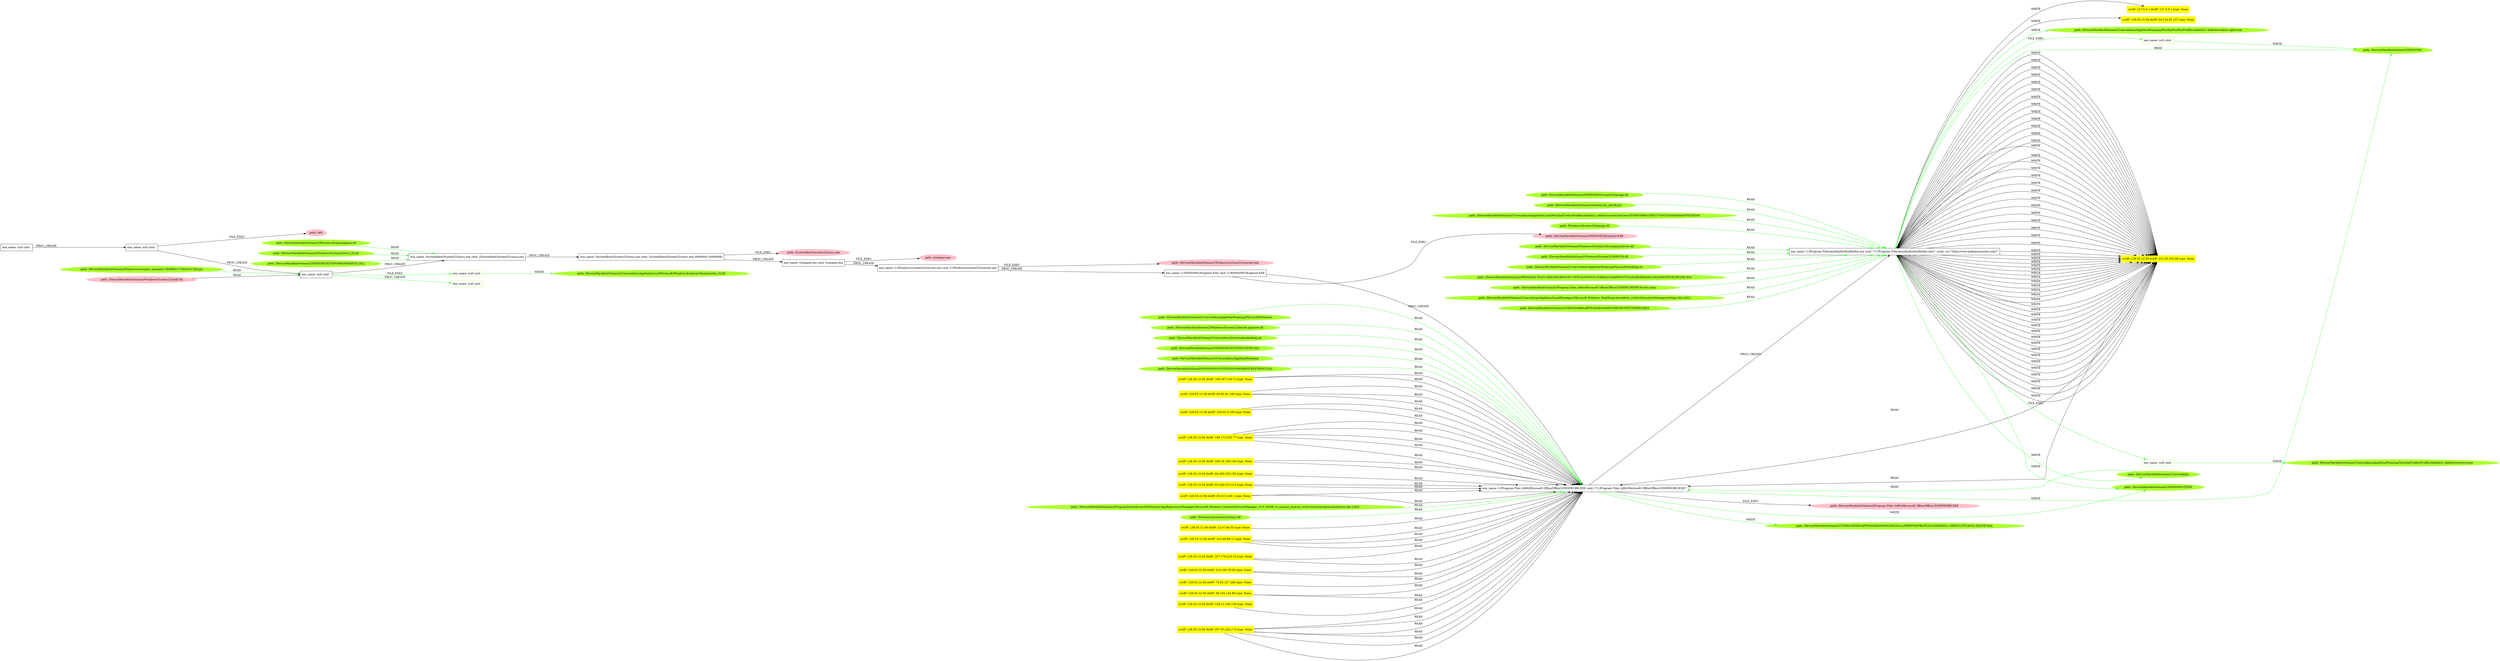 digraph {
	rankdir=LR
	105 [label="exe_name: null cmd: " color=black shape=box style=solid]
	153 [label="exe_name: null cmd: " color=greenyellow shape=box style=solid]
	105 -> 153 [label=FILE_EXEC color=green]
	28 [label="exe_name: C:/Program Files/mozilla/firefox/firefox.exe cmd: /\"C:/Program Files/mozilla/firefox/firefox.exe/\" -osint -url /\"http://www.pokemoncenter.com//\"" color=black shape=box style=solid]
	178 [label="exe_name: null cmd: " color=greenyellow shape=box style=solid]
	28 -> 178 [label=FILE_EXEC color=green]
	28 [label="exe_name: C:/Program Files/mozilla/firefox/firefox.exe cmd: /\"C:/Program Files/mozilla/firefox/firefox.exe/\" -osint -url /\"http://www.pokemoncenter.com//\"" color=black shape=box style=solid]
	183 [label="exe_name: null cmd: " color=greenyellow shape=box style=solid]
	28 -> 183 [label=FILE_EXEC color=green]
	160 [label="path: /Device/HarddiskVolume2/Users/admin/AppData/Roaming/Microsoft/Windows" color=greenyellow shape=oval style=filled]
	26 [label="exe_name: C:/Program Files (x86)/Microsoft Office/Office15/WINWORD.EXE cmd: /\"C:/Program Files (x86)/Microsoft Office/Office15/WINWORD.EXE/\"" color=black shape=box style=solid]
	160 -> 26 [label=READ color=green]
	164 [label="path: /Device/HarddiskVolume2/Windows/System32/kernel.appcore.dll" color=greenyellow shape=oval style=filled]
	26 [label="exe_name: C:/Program Files (x86)/Microsoft Office/Office15/WINWORD.EXE cmd: /\"C:/Program Files (x86)/Microsoft Office/Office15/WINWORD.EXE/\"" color=black shape=box style=solid]
	164 -> 26 [label=READ color=green]
	174 [label="path: /Windows/System32/dnsapi.dll" color=greenyellow shape=oval style=filled]
	28 [label="exe_name: C:/Program Files/mozilla/firefox/firefox.exe cmd: /\"C:/Program Files/mozilla/firefox/firefox.exe/\" -osint -url /\"http://www.pokemoncenter.com//\"" color=black shape=box style=solid]
	174 -> 28 [label=READ color=green]
	162 [label="path: /Device/HarddiskVolume2/Users/admin/Downloads/desktop.ini" color=greenyellow shape=oval style=filled]
	26 [label="exe_name: C:/Program Files (x86)/Microsoft Office/Office15/WINWORD.EXE cmd: /\"C:/Program Files (x86)/Microsoft Office/Office15/WINWORD.EXE/\"" color=black shape=box style=solid]
	162 -> 26 [label=READ color=green]
	167 [label="path: /Device/HarddiskVolume2/WINDOWS" color=greenyellow shape=oval style=filled]
	28 [label="exe_name: C:/Program Files/mozilla/firefox/firefox.exe cmd: /\"C:/Program Files/mozilla/firefox/firefox.exe/\" -osint -url /\"http://www.pokemoncenter.com//\"" color=black shape=box style=solid]
	167 -> 28 [label=READ color=green]
	182 [label="path: /Device/HarddiskVolume2/Windows/System32/bcryptprimitives.dll" color=greenyellow shape=oval style=filled]
	28 [label="exe_name: C:/Program Files/mozilla/firefox/firefox.exe cmd: /\"C:/Program Files/mozilla/firefox/firefox.exe/\" -osint -url /\"http://www.pokemoncenter.com//\"" color=black shape=box style=solid]
	182 -> 28 [label=READ color=green]
	159 [label="path: /Device/HarddiskVolume2/Windows/System32/ws2_32.dll" color=greenyellow shape=oval style=filled]
	102 [label="exe_name: /SystemRoot/System32/smss.exe cmd: /SystemRoot/System32/smss.exe" color=black shape=box style=solid]
	159 -> 102 [label=READ color=green]
	169 [label="path: /Device/HarddiskVolume2/WINDOWS/SYSTEM32/FMS.DLL" color=greenyellow shape=oval style=filled]
	26 [label="exe_name: C:/Program Files (x86)/Microsoft Office/Office15/WINWORD.EXE cmd: /\"C:/Program Files (x86)/Microsoft Office/Office15/WINWORD.EXE/\"" color=black shape=box style=solid]
	169 -> 26 [label=READ color=green]
	163 [label="path: /Device/HarddiskVolume2/Users/admin/AppData/Roaming" color=greenyellow shape=oval style=filled]
	26 [label="exe_name: C:/Program Files (x86)/Microsoft Office/Office15/WINWORD.EXE cmd: /\"C:/Program Files (x86)/Microsoft Office/Office15/WINWORD.EXE/\"" color=black shape=box style=solid]
	163 -> 26 [label=READ color=green]
	161 [label="path: /Device/HarddiskVolume2/Users/admin" color=greenyellow shape=oval style=filled]
	26 [label="exe_name: C:/Program Files (x86)/Microsoft Office/Office15/WINWORD.EXE cmd: /\"C:/Program Files (x86)/Microsoft Office/Office15/WINWORD.EXE/\"" color=black shape=box style=solid]
	161 -> 26 [label=READ color=green]
	186 [label="path: /Device/HarddiskVolume2/Windows/System32/WINSTA.dll" color=greenyellow shape=oval style=filled]
	28 [label="exe_name: C:/Program Files/mozilla/firefox/firefox.exe cmd: /\"C:/Program Files/mozilla/firefox/firefox.exe/\" -osint -url /\"http://www.pokemoncenter.com//\"" color=black shape=box style=solid]
	186 -> 28 [label=READ color=green]
	190 [label="path: /Device/HarddiskVolume2/Users/admin/AppData/Roaming/Microsoft/desktop.ini" color=greenyellow shape=oval style=filled]
	28 [label="exe_name: C:/Program Files/mozilla/firefox/firefox.exe cmd: /\"C:/Program Files/mozilla/firefox/firefox.exe/\" -osint -url /\"http://www.pokemoncenter.com//\"" color=black shape=box style=solid]
	190 -> 28 [label=READ color=green]
	172 [label="path: /Device/HarddiskVolume2/PROGRAM FILES (X86)/MICROSOFT OFFICE/OFFICE15/BIBLIOGRAPHY/STYLE/HARVARDANGLIA2008OFFICEONLINE.XSL" color=greenyellow shape=oval style=filled]
	28 [label="exe_name: C:/Program Files/mozilla/firefox/firefox.exe cmd: /\"C:/Program Files/mozilla/firefox/firefox.exe/\" -osint -url /\"http://www.pokemoncenter.com//\"" color=black shape=box style=solid]
	172 -> 28 [label=READ color=green]
	187 [label="path: /Device/HarddiskVolume2/Program Files (x86)/Microsoft Office/Office15/MSIPC/MSIPCEvents.man" color=greenyellow shape=oval style=filled]
	28 [label="exe_name: C:/Program Files/mozilla/firefox/firefox.exe cmd: /\"C:/Program Files/mozilla/firefox/firefox.exe/\" -osint -url /\"http://www.pokemoncenter.com//\"" color=black shape=box style=solid]
	187 -> 28 [label=READ color=green]
	121 [label="exe_name: null cmd: " color=black shape=box style=solid]
	105 [label="exe_name: null cmd: " color=black shape=box style=solid]
	121 -> 105 [label=PROC_CREATE color=black]
	135 [label="exe_name: null cmd: " color=black shape=box style=solid]
	121 [label="exe_name: null cmd: " color=black shape=box style=solid]
	135 -> 121 [label=PROC_CREATE color=black]
	121 [label="exe_name: null cmd: " color=black shape=box style=solid]
	136 [label="path: Idle" color=pink shape=oval style=filled]
	121 -> 136 [label=FILE_EXEC color=black]
	150 [label="path: /Device/HarddiskVolume2/Windows/System32/ntdll.dll" color=pink shape=oval style=filled]
	105 [label="exe_name: null cmd: " color=black shape=box style=solid]
	150 -> 105 [label=READ color=black]
	105 [label="exe_name: null cmd: " color=black shape=box style=solid]
	102 [label="exe_name: /SystemRoot/System32/smss.exe cmd: /SystemRoot/System32/smss.exe" color=black shape=box style=solid]
	105 -> 102 [label=PROC_CREATE color=black]
	176 [label="path: /Device/HarddiskVolume2/Users/darpa/AppData/Local/Packages/Microsoft.Windows.ShellExperienceHost_cw5n1h2txyewy/Settings/settings.dat.LOG1" color=greenyellow shape=oval style=filled]
	28 [label="exe_name: C:/Program Files/mozilla/firefox/firefox.exe cmd: /\"C:/Program Files/mozilla/firefox/firefox.exe/\" -osint -url /\"http://www.pokemoncenter.com//\"" color=black shape=box style=solid]
	176 -> 28 [label=READ color=green]
	102 [label="exe_name: /SystemRoot/System32/smss.exe cmd: /SystemRoot/System32/smss.exe" color=black shape=box style=solid]
	85 [label="exe_name: /SystemRoot/System32/smss.exe cmd: /SystemRoot/System32/smss.exe 000000cc 00000080" color=black shape=box style=solid]
	102 -> 85 [label=PROC_CREATE color=black]
	85 [label="exe_name: /SystemRoot/System32/smss.exe cmd: /SystemRoot/System32/smss.exe 000000cc 00000080" color=black shape=box style=solid]
	149 [label="path: /SystemRoot/System32/smss.exe" color=pink shape=oval style=filled]
	85 -> 149 [label=FILE_EXEC color=black]
	85 [label="exe_name: /SystemRoot/System32/smss.exe cmd: /SystemRoot/System32/smss.exe 000000cc 00000080" color=black shape=box style=solid]
	83 [label="exe_name: winlogon.exe cmd: winlogon.exe" color=black shape=box style=solid]
	85 -> 83 [label=PROC_CREATE color=black]
	83 [label="exe_name: winlogon.exe cmd: winlogon.exe" color=black shape=box style=solid]
	87 [label="path: winlogon.exe" color=pink shape=oval style=filled]
	83 -> 87 [label=FILE_EXEC color=black]
	83 [label="exe_name: winlogon.exe cmd: winlogon.exe" color=black shape=box style=solid]
	142 [label="exe_name: C:/Windows/system32/userinit.exe cmd: C:/Windows/system32/userinit.exe" color=black shape=box style=solid]
	83 -> 142 [label=PROC_CREATE color=black]
	142 [label="exe_name: C:/Windows/system32/userinit.exe cmd: C:/Windows/system32/userinit.exe" color=black shape=box style=solid]
	84 [label="path: /Device/HarddiskVolume2/Windows/system32/userinit.exe" color=pink shape=oval style=filled]
	142 -> 84 [label=FILE_EXEC color=black]
	142 [label="exe_name: C:/Windows/system32/userinit.exe cmd: C:/Windows/system32/userinit.exe" color=black shape=box style=solid]
	104 [label="exe_name: C:/WINDOWS/Explorer.EXE cmd: C:/WINDOWS/Explorer.EXE" color=black shape=box style=solid]
	142 -> 104 [label=PROC_CREATE color=black]
	104 [label="exe_name: C:/WINDOWS/Explorer.EXE cmd: C:/WINDOWS/Explorer.EXE" color=black shape=box style=solid]
	82 [label="path: /Device/HarddiskVolume2/WINDOWS/Explorer.EXE" color=pink shape=oval style=filled]
	104 -> 82 [label=FILE_EXEC color=black]
	156 [label="path: /Device/HarddiskVolume2/Windows/rescache/_merged/1192960017/3554151384.pri" color=greenyellow shape=oval style=filled]
	105 [label="exe_name: null cmd: " color=black shape=box style=solid]
	156 -> 105 [label=READ color=green]
	28 [label="exe_name: C:/Program Files/mozilla/firefox/firefox.exe cmd: /\"C:/Program Files/mozilla/firefox/firefox.exe/\" -osint -url /\"http://www.pokemoncenter.com//\"" color=black shape=box style=solid]
	170 [label="path: /Device/HarddiskVolume2/WINDOWS/TEMP" color=greenyellow shape=oval style=filled]
	28 -> 170 [label=WRITE color=green]
	188 [label="path: /Device/HarddiskVolume2/USERS/DARPA/APPDATA/ROAMING/MICROSOFT/TEMPLATES" color=greenyellow shape=oval style=filled]
	28 [label="exe_name: C:/Program Files/mozilla/firefox/firefox.exe cmd: /\"C:/Program Files/mozilla/firefox/firefox.exe/\" -osint -url /\"http://www.pokemoncenter.com//\"" color=black shape=box style=solid]
	188 -> 28 [label=READ color=green]
	26 [label="exe_name: C:/Program Files (x86)/Microsoft Office/Office15/WINWORD.EXE cmd: /\"C:/Program Files (x86)/Microsoft Office/Office15/WINWORD.EXE/\"" color=black shape=box style=solid]
	170 [label="path: /Device/HarddiskVolume2/WINDOWS/TEMP" color=greenyellow shape=oval style=filled]
	26 -> 170 [label=WRITE color=green]
	104 [label="exe_name: C:/WINDOWS/Explorer.EXE cmd: C:/WINDOWS/Explorer.EXE" color=black shape=box style=solid]
	26 [label="exe_name: C:/Program Files (x86)/Microsoft Office/Office15/WINWORD.EXE cmd: /\"C:/Program Files (x86)/Microsoft Office/Office15/WINWORD.EXE/\"" color=black shape=box style=solid]
	104 -> 26 [label=PROC_CREATE color=black]
	26 [label="exe_name: C:/Program Files (x86)/Microsoft Office/Office15/WINWORD.EXE cmd: /\"C:/Program Files (x86)/Microsoft Office/Office15/WINWORD.EXE/\"" color=black shape=box style=solid]
	106 [label="path: /Device/HarddiskVolume2/Program Files (x86)/Microsoft Office/Office15/WINWORD.EXE" color=pink shape=oval style=filled]
	26 -> 106 [label=FILE_EXEC color=black]
	93 [label="srcIP: 128.55.12.56 dstIP: 168.167.134.71 type: None" color=yellow shape=box style=filled]
	26 [label="exe_name: C:/Program Files (x86)/Microsoft Office/Office15/WINWORD.EXE cmd: /\"C:/Program Files (x86)/Microsoft Office/Office15/WINWORD.EXE/\"" color=black shape=box style=solid]
	93 -> 26 [label=READ color=black]
	93 [label="srcIP: 128.55.12.56 dstIP: 168.167.134.71 type: None" color=yellow shape=box style=filled]
	26 [label="exe_name: C:/Program Files (x86)/Microsoft Office/Office15/WINWORD.EXE cmd: /\"C:/Program Files (x86)/Microsoft Office/Office15/WINWORD.EXE/\"" color=black shape=box style=solid]
	93 -> 26 [label=READ color=black]
	89 [label="srcIP: 128.55.12.56 dstIP: 66.45.81.190 type: None" color=yellow shape=box style=filled]
	26 [label="exe_name: C:/Program Files (x86)/Microsoft Office/Office15/WINWORD.EXE cmd: /\"C:/Program Files (x86)/Microsoft Office/Office15/WINWORD.EXE/\"" color=black shape=box style=solid]
	89 -> 26 [label=READ color=black]
	89 [label="srcIP: 128.55.12.56 dstIP: 66.45.81.190 type: None" color=yellow shape=box style=filled]
	26 [label="exe_name: C:/Program Files (x86)/Microsoft Office/Office15/WINWORD.EXE cmd: /\"C:/Program Files (x86)/Microsoft Office/Office15/WINWORD.EXE/\"" color=black shape=box style=solid]
	89 -> 26 [label=READ color=black]
	89 [label="srcIP: 128.55.12.56 dstIP: 66.45.81.190 type: None" color=yellow shape=box style=filled]
	26 [label="exe_name: C:/Program Files (x86)/Microsoft Office/Office15/WINWORD.EXE cmd: /\"C:/Program Files (x86)/Microsoft Office/Office15/WINWORD.EXE/\"" color=black shape=box style=solid]
	89 -> 26 [label=READ color=black]
	96 [label="srcIP: 128.55.12.56 dstIP: 194.65.3.180 type: None" color=yellow shape=box style=filled]
	26 [label="exe_name: C:/Program Files (x86)/Microsoft Office/Office15/WINWORD.EXE cmd: /\"C:/Program Files (x86)/Microsoft Office/Office15/WINWORD.EXE/\"" color=black shape=box style=solid]
	96 -> 26 [label=READ color=black]
	96 [label="srcIP: 128.55.12.56 dstIP: 194.65.3.180 type: None" color=yellow shape=box style=filled]
	26 [label="exe_name: C:/Program Files (x86)/Microsoft Office/Office15/WINWORD.EXE cmd: /\"C:/Program Files (x86)/Microsoft Office/Office15/WINWORD.EXE/\"" color=black shape=box style=solid]
	96 -> 26 [label=READ color=black]
	116 [label="srcIP: 128.55.12.56 dstIP: 198.173.255.77 type: None" color=yellow shape=box style=filled]
	26 [label="exe_name: C:/Program Files (x86)/Microsoft Office/Office15/WINWORD.EXE cmd: /\"C:/Program Files (x86)/Microsoft Office/Office15/WINWORD.EXE/\"" color=black shape=box style=solid]
	116 -> 26 [label=READ color=black]
	116 [label="srcIP: 128.55.12.56 dstIP: 198.173.255.77 type: None" color=yellow shape=box style=filled]
	26 [label="exe_name: C:/Program Files (x86)/Microsoft Office/Office15/WINWORD.EXE cmd: /\"C:/Program Files (x86)/Microsoft Office/Office15/WINWORD.EXE/\"" color=black shape=box style=solid]
	116 -> 26 [label=READ color=black]
	116 [label="srcIP: 128.55.12.56 dstIP: 198.173.255.77 type: None" color=yellow shape=box style=filled]
	26 [label="exe_name: C:/Program Files (x86)/Microsoft Office/Office15/WINWORD.EXE cmd: /\"C:/Program Files (x86)/Microsoft Office/Office15/WINWORD.EXE/\"" color=black shape=box style=solid]
	116 -> 26 [label=READ color=black]
	116 [label="srcIP: 128.55.12.56 dstIP: 198.173.255.77 type: None" color=yellow shape=box style=filled]
	26 [label="exe_name: C:/Program Files (x86)/Microsoft Office/Office15/WINWORD.EXE cmd: /\"C:/Program Files (x86)/Microsoft Office/Office15/WINWORD.EXE/\"" color=black shape=box style=solid]
	116 -> 26 [label=READ color=black]
	116 [label="srcIP: 128.55.12.56 dstIP: 198.173.255.77 type: None" color=yellow shape=box style=filled]
	26 [label="exe_name: C:/Program Files (x86)/Microsoft Office/Office15/WINWORD.EXE cmd: /\"C:/Program Files (x86)/Microsoft Office/Office15/WINWORD.EXE/\"" color=black shape=box style=solid]
	116 -> 26 [label=READ color=black]
	131 [label="srcIP: 128.55.12.56 dstIP: 206.16.198.100 type: None" color=yellow shape=box style=filled]
	26 [label="exe_name: C:/Program Files (x86)/Microsoft Office/Office15/WINWORD.EXE cmd: /\"C:/Program Files (x86)/Microsoft Office/Office15/WINWORD.EXE/\"" color=black shape=box style=solid]
	131 -> 26 [label=READ color=black]
	131 [label="srcIP: 128.55.12.56 dstIP: 206.16.198.100 type: None" color=yellow shape=box style=filled]
	26 [label="exe_name: C:/Program Files (x86)/Microsoft Office/Office15/WINWORD.EXE cmd: /\"C:/Program Files (x86)/Microsoft Office/Office15/WINWORD.EXE/\"" color=black shape=box style=solid]
	131 -> 26 [label=READ color=black]
	86 [label="srcIP: 128.55.12.56 dstIP: 84.205.255.152 type: None" color=yellow shape=box style=filled]
	26 [label="exe_name: C:/Program Files (x86)/Microsoft Office/Office15/WINWORD.EXE cmd: /\"C:/Program Files (x86)/Microsoft Office/Office15/WINWORD.EXE/\"" color=black shape=box style=solid]
	86 -> 26 [label=READ color=black]
	177 [label="path: /Device/HarddiskVolume2/WINDOWS/System32/dnsapi.dll" color=greenyellow shape=oval style=filled]
	28 [label="exe_name: C:/Program Files/mozilla/firefox/firefox.exe cmd: /\"C:/Program Files/mozilla/firefox/firefox.exe/\" -osint -url /\"http://www.pokemoncenter.com//\"" color=black shape=box style=solid]
	177 -> 28 [label=READ color=green]
	90 [label="srcIP: 128.55.12.56 dstIP: 63.240.213.214 type: None" color=yellow shape=box style=filled]
	26 [label="exe_name: C:/Program Files (x86)/Microsoft Office/Office15/WINWORD.EXE cmd: /\"C:/Program Files (x86)/Microsoft Office/Office15/WINWORD.EXE/\"" color=black shape=box style=solid]
	90 -> 26 [label=READ color=black]
	90 [label="srcIP: 128.55.12.56 dstIP: 63.240.213.214 type: None" color=yellow shape=box style=filled]
	26 [label="exe_name: C:/Program Files (x86)/Microsoft Office/Office15/WINWORD.EXE cmd: /\"C:/Program Files (x86)/Microsoft Office/Office15/WINWORD.EXE/\"" color=black shape=box style=solid]
	90 -> 26 [label=READ color=black]
	145 [label="srcIP: 128.55.12.56 dstIP: 65.213.146.1 type: None" color=yellow shape=box style=filled]
	26 [label="exe_name: C:/Program Files (x86)/Microsoft Office/Office15/WINWORD.EXE cmd: /\"C:/Program Files (x86)/Microsoft Office/Office15/WINWORD.EXE/\"" color=black shape=box style=solid]
	145 -> 26 [label=READ color=black]
	145 [label="srcIP: 128.55.12.56 dstIP: 65.213.146.1 type: None" color=yellow shape=box style=filled]
	26 [label="exe_name: C:/Program Files (x86)/Microsoft Office/Office15/WINWORD.EXE cmd: /\"C:/Program Files (x86)/Microsoft Office/Office15/WINWORD.EXE/\"" color=black shape=box style=solid]
	145 -> 26 [label=READ color=black]
	166 [label="path: /Device/HarddiskVolume2/ProgramData/Microsoft/Windows/AppRepository/Packages/Microsoft.Windows.ContentDeliveryManager_10.0.16299.15_neutral_neutral_cw5n1h2txyewy/ActivationStore.dat.LOG2" color=greenyellow shape=oval style=filled]
	26 [label="exe_name: C:/Program Files (x86)/Microsoft Office/Office15/WINWORD.EXE cmd: /\"C:/Program Files (x86)/Microsoft Office/Office15/WINWORD.EXE/\"" color=black shape=box style=solid]
	166 -> 26 [label=READ color=green]
	165 [label="path: /Windows/System32/winmm.dll" color=greenyellow shape=oval style=filled]
	26 [label="exe_name: C:/Program Files (x86)/Microsoft Office/Office15/WINWORD.EXE cmd: /\"C:/Program Files (x86)/Microsoft Office/Office15/WINWORD.EXE/\"" color=black shape=box style=solid]
	165 -> 26 [label=READ color=green]
	94 [label="srcIP: 128.55.12.56 dstIP: 12.47.46.55 type: None" color=yellow shape=box style=filled]
	26 [label="exe_name: C:/Program Files (x86)/Microsoft Office/Office15/WINWORD.EXE cmd: /\"C:/Program Files (x86)/Microsoft Office/Office15/WINWORD.EXE/\"" color=black shape=box style=solid]
	94 -> 26 [label=READ color=black]
	110 [label="srcIP: 128.55.12.56 dstIP: 216.49.88.12 type: None" color=yellow shape=box style=filled]
	26 [label="exe_name: C:/Program Files (x86)/Microsoft Office/Office15/WINWORD.EXE cmd: /\"C:/Program Files (x86)/Microsoft Office/Office15/WINWORD.EXE/\"" color=black shape=box style=solid]
	110 -> 26 [label=READ color=black]
	110 [label="srcIP: 128.55.12.56 dstIP: 216.49.88.12 type: None" color=yellow shape=box style=filled]
	26 [label="exe_name: C:/Program Files (x86)/Microsoft Office/Office15/WINWORD.EXE cmd: /\"C:/Program Files (x86)/Microsoft Office/Office15/WINWORD.EXE/\"" color=black shape=box style=solid]
	110 -> 26 [label=READ color=black]
	110 [label="srcIP: 128.55.12.56 dstIP: 216.49.88.12 type: None" color=yellow shape=box style=filled]
	26 [label="exe_name: C:/Program Files (x86)/Microsoft Office/Office15/WINWORD.EXE cmd: /\"C:/Program Files (x86)/Microsoft Office/Office15/WINWORD.EXE/\"" color=black shape=box style=solid]
	110 -> 26 [label=READ color=black]
	95 [label="srcIP: 128.55.12.56 dstIP: 207.176.216.10 type: None" color=yellow shape=box style=filled]
	26 [label="exe_name: C:/Program Files (x86)/Microsoft Office/Office15/WINWORD.EXE cmd: /\"C:/Program Files (x86)/Microsoft Office/Office15/WINWORD.EXE/\"" color=black shape=box style=solid]
	95 -> 26 [label=READ color=black]
	95 [label="srcIP: 128.55.12.56 dstIP: 207.176.216.10 type: None" color=yellow shape=box style=filled]
	26 [label="exe_name: C:/Program Files (x86)/Microsoft Office/Office15/WINWORD.EXE cmd: /\"C:/Program Files (x86)/Microsoft Office/Office15/WINWORD.EXE/\"" color=black shape=box style=solid]
	95 -> 26 [label=READ color=black]
	157 [label="path: /Device/HarddiskVolume2/WINDOWS/SYSWOW64/MSIMG32.DLL" color=greenyellow shape=oval style=filled]
	102 [label="exe_name: /SystemRoot/System32/smss.exe cmd: /SystemRoot/System32/smss.exe" color=black shape=box style=solid]
	157 -> 102 [label=READ color=green]
	28 [label="exe_name: C:/Program Files/mozilla/firefox/firefox.exe cmd: /\"C:/Program Files/mozilla/firefox/firefox.exe/\" -osint -url /\"http://www.pokemoncenter.com//\"" color=black shape=box style=solid]
	161 [label="path: /Device/HarddiskVolume2/Users/admin" color=greenyellow shape=oval style=filled]
	28 -> 161 [label=WRITE color=green]
	117 [label="srcIP: 128.55.12.56 dstIP: 213.195.76.38 type: None" color=yellow shape=box style=filled]
	26 [label="exe_name: C:/Program Files (x86)/Microsoft Office/Office15/WINWORD.EXE cmd: /\"C:/Program Files (x86)/Microsoft Office/Office15/WINWORD.EXE/\"" color=black shape=box style=solid]
	117 -> 26 [label=READ color=black]
	117 [label="srcIP: 128.55.12.56 dstIP: 213.195.76.38 type: None" color=yellow shape=box style=filled]
	26 [label="exe_name: C:/Program Files (x86)/Microsoft Office/Office15/WINWORD.EXE cmd: /\"C:/Program Files (x86)/Microsoft Office/Office15/WINWORD.EXE/\"" color=black shape=box style=solid]
	117 -> 26 [label=READ color=black]
	114 [label="srcIP: 128.55.12.56 dstIP: 74.53.127.208 type: None" color=yellow shape=box style=filled]
	26 [label="exe_name: C:/Program Files (x86)/Microsoft Office/Office15/WINWORD.EXE cmd: /\"C:/Program Files (x86)/Microsoft Office/Office15/WINWORD.EXE/\"" color=black shape=box style=solid]
	114 -> 26 [label=READ color=black]
	99 [label="srcIP: 128.55.12.56 dstIP: 38.102.144.80 type: None" color=yellow shape=box style=filled]
	26 [label="exe_name: C:/Program Files (x86)/Microsoft Office/Office15/WINWORD.EXE cmd: /\"C:/Program Files (x86)/Microsoft Office/Office15/WINWORD.EXE/\"" color=black shape=box style=solid]
	99 -> 26 [label=READ color=black]
	99 [label="srcIP: 128.55.12.56 dstIP: 38.102.144.80 type: None" color=yellow shape=box style=filled]
	26 [label="exe_name: C:/Program Files (x86)/Microsoft Office/Office15/WINWORD.EXE cmd: /\"C:/Program Files (x86)/Microsoft Office/Office15/WINWORD.EXE/\"" color=black shape=box style=solid]
	99 -> 26 [label=READ color=black]
	113 [label="srcIP: 128.55.12.56 dstIP: 128.11.100.130 type: None" color=yellow shape=box style=filled]
	26 [label="exe_name: C:/Program Files (x86)/Microsoft Office/Office15/WINWORD.EXE cmd: /\"C:/Program Files (x86)/Microsoft Office/Office15/WINWORD.EXE/\"" color=black shape=box style=solid]
	113 -> 26 [label=READ color=black]
	129 [label="srcIP: 128.55.12.56 dstIP: 207.97.224.172 type: None" color=yellow shape=box style=filled]
	26 [label="exe_name: C:/Program Files (x86)/Microsoft Office/Office15/WINWORD.EXE cmd: /\"C:/Program Files (x86)/Microsoft Office/Office15/WINWORD.EXE/\"" color=black shape=box style=solid]
	129 -> 26 [label=READ color=black]
	129 [label="srcIP: 128.55.12.56 dstIP: 207.97.224.172 type: None" color=yellow shape=box style=filled]
	26 [label="exe_name: C:/Program Files (x86)/Microsoft Office/Office15/WINWORD.EXE cmd: /\"C:/Program Files (x86)/Microsoft Office/Office15/WINWORD.EXE/\"" color=black shape=box style=solid]
	129 -> 26 [label=READ color=black]
	129 [label="srcIP: 128.55.12.56 dstIP: 207.97.224.172 type: None" color=yellow shape=box style=filled]
	26 [label="exe_name: C:/Program Files (x86)/Microsoft Office/Office15/WINWORD.EXE cmd: /\"C:/Program Files (x86)/Microsoft Office/Office15/WINWORD.EXE/\"" color=black shape=box style=solid]
	129 -> 26 [label=READ color=black]
	129 [label="srcIP: 128.55.12.56 dstIP: 207.97.224.172 type: None" color=yellow shape=box style=filled]
	26 [label="exe_name: C:/Program Files (x86)/Microsoft Office/Office15/WINWORD.EXE cmd: /\"C:/Program Files (x86)/Microsoft Office/Office15/WINWORD.EXE/\"" color=black shape=box style=solid]
	129 -> 26 [label=READ color=black]
	129 [label="srcIP: 128.55.12.56 dstIP: 207.97.224.172 type: None" color=yellow shape=box style=filled]
	26 [label="exe_name: C:/Program Files (x86)/Microsoft Office/Office15/WINWORD.EXE cmd: /\"C:/Program Files (x86)/Microsoft Office/Office15/WINWORD.EXE/\"" color=black shape=box style=solid]
	129 -> 26 [label=READ color=black]
	129 [label="srcIP: 128.55.12.56 dstIP: 207.97.224.172 type: None" color=yellow shape=box style=filled]
	26 [label="exe_name: C:/Program Files (x86)/Microsoft Office/Office15/WINWORD.EXE cmd: /\"C:/Program Files (x86)/Microsoft Office/Office15/WINWORD.EXE/\"" color=black shape=box style=solid]
	129 -> 26 [label=READ color=black]
	97 [label="srcIP: 128.55.12.56 dstIP: 212.25.232.48 type: None" color=yellow shape=box style=filled]
	26 [label="exe_name: C:/Program Files (x86)/Microsoft Office/Office15/WINWORD.EXE cmd: /\"C:/Program Files (x86)/Microsoft Office/Office15/WINWORD.EXE/\"" color=black shape=box style=solid]
	97 -> 26 [label=READ color=black]
	97 [label="srcIP: 128.55.12.56 dstIP: 212.25.232.48 type: None" color=yellow shape=box style=filled]
	26 [label="exe_name: C:/Program Files (x86)/Microsoft Office/Office15/WINWORD.EXE cmd: /\"C:/Program Files (x86)/Microsoft Office/Office15/WINWORD.EXE/\"" color=black shape=box style=solid]
	97 -> 26 [label=READ color=black]
	26 [label="exe_name: C:/Program Files (x86)/Microsoft Office/Office15/WINWORD.EXE cmd: /\"C:/Program Files (x86)/Microsoft Office/Office15/WINWORD.EXE/\"" color=black shape=box style=solid]
	28 [label="exe_name: C:/Program Files/mozilla/firefox/firefox.exe cmd: /\"C:/Program Files/mozilla/firefox/firefox.exe/\" -osint -url /\"http://www.pokemoncenter.com//\"" color=black shape=box style=solid]
	26 -> 28 [label=PROC_CREATE color=black]
	28 [label="exe_name: C:/Program Files/mozilla/firefox/firefox.exe cmd: /\"C:/Program Files/mozilla/firefox/firefox.exe/\" -osint -url /\"http://www.pokemoncenter.com//\"" color=black shape=box style=solid]
	11 [label="srcIP: 127.0.0.1 dstIP: 127.0.0.1 type: None" color=yellow shape=box style=filled]
	28 -> 11 [label=WRITE color=black]
	28 [label="exe_name: C:/Program Files/mozilla/firefox/firefox.exe cmd: /\"C:/Program Files/mozilla/firefox/firefox.exe/\" -osint -url /\"http://www.pokemoncenter.com//\"" color=black shape=box style=solid]
	97 [label="srcIP: 128.55.12.56 dstIP: 212.25.232.48 type: None" color=yellow shape=box style=filled]
	28 -> 97 [label=WRITE color=black]
	28 [label="exe_name: C:/Program Files/mozilla/firefox/firefox.exe cmd: /\"C:/Program Files/mozilla/firefox/firefox.exe/\" -osint -url /\"http://www.pokemoncenter.com//\"" color=black shape=box style=solid]
	97 [label="srcIP: 128.55.12.56 dstIP: 212.25.232.48 type: None" color=yellow shape=box style=filled]
	28 -> 97 [label=WRITE color=black]
	28 [label="exe_name: C:/Program Files/mozilla/firefox/firefox.exe cmd: /\"C:/Program Files/mozilla/firefox/firefox.exe/\" -osint -url /\"http://www.pokemoncenter.com//\"" color=black shape=box style=solid]
	97 [label="srcIP: 128.55.12.56 dstIP: 212.25.232.48 type: None" color=yellow shape=box style=filled]
	28 -> 97 [label=WRITE color=black]
	28 [label="exe_name: C:/Program Files/mozilla/firefox/firefox.exe cmd: /\"C:/Program Files/mozilla/firefox/firefox.exe/\" -osint -url /\"http://www.pokemoncenter.com//\"" color=black shape=box style=solid]
	97 [label="srcIP: 128.55.12.56 dstIP: 212.25.232.48 type: None" color=yellow shape=box style=filled]
	28 -> 97 [label=WRITE color=black]
	28 [label="exe_name: C:/Program Files/mozilla/firefox/firefox.exe cmd: /\"C:/Program Files/mozilla/firefox/firefox.exe/\" -osint -url /\"http://www.pokemoncenter.com//\"" color=black shape=box style=solid]
	97 [label="srcIP: 128.55.12.56 dstIP: 212.25.232.48 type: None" color=yellow shape=box style=filled]
	28 -> 97 [label=WRITE color=black]
	28 [label="exe_name: C:/Program Files/mozilla/firefox/firefox.exe cmd: /\"C:/Program Files/mozilla/firefox/firefox.exe/\" -osint -url /\"http://www.pokemoncenter.com//\"" color=black shape=box style=solid]
	97 [label="srcIP: 128.55.12.56 dstIP: 212.25.232.48 type: None" color=yellow shape=box style=filled]
	28 -> 97 [label=WRITE color=black]
	28 [label="exe_name: C:/Program Files/mozilla/firefox/firefox.exe cmd: /\"C:/Program Files/mozilla/firefox/firefox.exe/\" -osint -url /\"http://www.pokemoncenter.com//\"" color=black shape=box style=solid]
	97 [label="srcIP: 128.55.12.56 dstIP: 212.25.232.48 type: None" color=yellow shape=box style=filled]
	28 -> 97 [label=WRITE color=black]
	28 [label="exe_name: C:/Program Files/mozilla/firefox/firefox.exe cmd: /\"C:/Program Files/mozilla/firefox/firefox.exe/\" -osint -url /\"http://www.pokemoncenter.com//\"" color=black shape=box style=solid]
	97 [label="srcIP: 128.55.12.56 dstIP: 212.25.232.48 type: None" color=yellow shape=box style=filled]
	28 -> 97 [label=WRITE color=black]
	28 [label="exe_name: C:/Program Files/mozilla/firefox/firefox.exe cmd: /\"C:/Program Files/mozilla/firefox/firefox.exe/\" -osint -url /\"http://www.pokemoncenter.com//\"" color=black shape=box style=solid]
	97 [label="srcIP: 128.55.12.56 dstIP: 212.25.232.48 type: None" color=yellow shape=box style=filled]
	28 -> 97 [label=WRITE color=black]
	28 [label="exe_name: C:/Program Files/mozilla/firefox/firefox.exe cmd: /\"C:/Program Files/mozilla/firefox/firefox.exe/\" -osint -url /\"http://www.pokemoncenter.com//\"" color=black shape=box style=solid]
	97 [label="srcIP: 128.55.12.56 dstIP: 212.25.232.48 type: None" color=yellow shape=box style=filled]
	28 -> 97 [label=WRITE color=black]
	28 [label="exe_name: C:/Program Files/mozilla/firefox/firefox.exe cmd: /\"C:/Program Files/mozilla/firefox/firefox.exe/\" -osint -url /\"http://www.pokemoncenter.com//\"" color=black shape=box style=solid]
	97 [label="srcIP: 128.55.12.56 dstIP: 212.25.232.48 type: None" color=yellow shape=box style=filled]
	28 -> 97 [label=WRITE color=black]
	28 [label="exe_name: C:/Program Files/mozilla/firefox/firefox.exe cmd: /\"C:/Program Files/mozilla/firefox/firefox.exe/\" -osint -url /\"http://www.pokemoncenter.com//\"" color=black shape=box style=solid]
	97 [label="srcIP: 128.55.12.56 dstIP: 212.25.232.48 type: None" color=yellow shape=box style=filled]
	28 -> 97 [label=WRITE color=black]
	28 [label="exe_name: C:/Program Files/mozilla/firefox/firefox.exe cmd: /\"C:/Program Files/mozilla/firefox/firefox.exe/\" -osint -url /\"http://www.pokemoncenter.com//\"" color=black shape=box style=solid]
	97 [label="srcIP: 128.55.12.56 dstIP: 212.25.232.48 type: None" color=yellow shape=box style=filled]
	28 -> 97 [label=WRITE color=black]
	28 [label="exe_name: C:/Program Files/mozilla/firefox/firefox.exe cmd: /\"C:/Program Files/mozilla/firefox/firefox.exe/\" -osint -url /\"http://www.pokemoncenter.com//\"" color=black shape=box style=solid]
	97 [label="srcIP: 128.55.12.56 dstIP: 212.25.232.48 type: None" color=yellow shape=box style=filled]
	28 -> 97 [label=WRITE color=black]
	28 [label="exe_name: C:/Program Files/mozilla/firefox/firefox.exe cmd: /\"C:/Program Files/mozilla/firefox/firefox.exe/\" -osint -url /\"http://www.pokemoncenter.com//\"" color=black shape=box style=solid]
	97 [label="srcIP: 128.55.12.56 dstIP: 212.25.232.48 type: None" color=yellow shape=box style=filled]
	28 -> 97 [label=WRITE color=black]
	28 [label="exe_name: C:/Program Files/mozilla/firefox/firefox.exe cmd: /\"C:/Program Files/mozilla/firefox/firefox.exe/\" -osint -url /\"http://www.pokemoncenter.com//\"" color=black shape=box style=solid]
	97 [label="srcIP: 128.55.12.56 dstIP: 212.25.232.48 type: None" color=yellow shape=box style=filled]
	28 -> 97 [label=WRITE color=black]
	28 [label="exe_name: C:/Program Files/mozilla/firefox/firefox.exe cmd: /\"C:/Program Files/mozilla/firefox/firefox.exe/\" -osint -url /\"http://www.pokemoncenter.com//\"" color=black shape=box style=solid]
	97 [label="srcIP: 128.55.12.56 dstIP: 212.25.232.48 type: None" color=yellow shape=box style=filled]
	28 -> 97 [label=WRITE color=black]
	28 [label="exe_name: C:/Program Files/mozilla/firefox/firefox.exe cmd: /\"C:/Program Files/mozilla/firefox/firefox.exe/\" -osint -url /\"http://www.pokemoncenter.com//\"" color=black shape=box style=solid]
	97 [label="srcIP: 128.55.12.56 dstIP: 212.25.232.48 type: None" color=yellow shape=box style=filled]
	28 -> 97 [label=WRITE color=black]
	28 [label="exe_name: C:/Program Files/mozilla/firefox/firefox.exe cmd: /\"C:/Program Files/mozilla/firefox/firefox.exe/\" -osint -url /\"http://www.pokemoncenter.com//\"" color=black shape=box style=solid]
	97 [label="srcIP: 128.55.12.56 dstIP: 212.25.232.48 type: None" color=yellow shape=box style=filled]
	28 -> 97 [label=WRITE color=black]
	28 [label="exe_name: C:/Program Files/mozilla/firefox/firefox.exe cmd: /\"C:/Program Files/mozilla/firefox/firefox.exe/\" -osint -url /\"http://www.pokemoncenter.com//\"" color=black shape=box style=solid]
	97 [label="srcIP: 128.55.12.56 dstIP: 212.25.232.48 type: None" color=yellow shape=box style=filled]
	28 -> 97 [label=WRITE color=black]
	28 [label="exe_name: C:/Program Files/mozilla/firefox/firefox.exe cmd: /\"C:/Program Files/mozilla/firefox/firefox.exe/\" -osint -url /\"http://www.pokemoncenter.com//\"" color=black shape=box style=solid]
	97 [label="srcIP: 128.55.12.56 dstIP: 212.25.232.48 type: None" color=yellow shape=box style=filled]
	28 -> 97 [label=WRITE color=black]
	28 [label="exe_name: C:/Program Files/mozilla/firefox/firefox.exe cmd: /\"C:/Program Files/mozilla/firefox/firefox.exe/\" -osint -url /\"http://www.pokemoncenter.com//\"" color=black shape=box style=solid]
	97 [label="srcIP: 128.55.12.56 dstIP: 212.25.232.48 type: None" color=yellow shape=box style=filled]
	28 -> 97 [label=WRITE color=black]
	28 [label="exe_name: C:/Program Files/mozilla/firefox/firefox.exe cmd: /\"C:/Program Files/mozilla/firefox/firefox.exe/\" -osint -url /\"http://www.pokemoncenter.com//\"" color=black shape=box style=solid]
	97 [label="srcIP: 128.55.12.56 dstIP: 212.25.232.48 type: None" color=yellow shape=box style=filled]
	28 -> 97 [label=WRITE color=black]
	28 [label="exe_name: C:/Program Files/mozilla/firefox/firefox.exe cmd: /\"C:/Program Files/mozilla/firefox/firefox.exe/\" -osint -url /\"http://www.pokemoncenter.com//\"" color=black shape=box style=solid]
	97 [label="srcIP: 128.55.12.56 dstIP: 212.25.232.48 type: None" color=yellow shape=box style=filled]
	28 -> 97 [label=WRITE color=black]
	28 [label="exe_name: C:/Program Files/mozilla/firefox/firefox.exe cmd: /\"C:/Program Files/mozilla/firefox/firefox.exe/\" -osint -url /\"http://www.pokemoncenter.com//\"" color=black shape=box style=solid]
	97 [label="srcIP: 128.55.12.56 dstIP: 212.25.232.48 type: None" color=yellow shape=box style=filled]
	28 -> 97 [label=WRITE color=black]
	28 [label="exe_name: C:/Program Files/mozilla/firefox/firefox.exe cmd: /\"C:/Program Files/mozilla/firefox/firefox.exe/\" -osint -url /\"http://www.pokemoncenter.com//\"" color=black shape=box style=solid]
	97 [label="srcIP: 128.55.12.56 dstIP: 212.25.232.48 type: None" color=yellow shape=box style=filled]
	28 -> 97 [label=WRITE color=black]
	28 [label="exe_name: C:/Program Files/mozilla/firefox/firefox.exe cmd: /\"C:/Program Files/mozilla/firefox/firefox.exe/\" -osint -url /\"http://www.pokemoncenter.com//\"" color=black shape=box style=solid]
	97 [label="srcIP: 128.55.12.56 dstIP: 212.25.232.48 type: None" color=yellow shape=box style=filled]
	28 -> 97 [label=WRITE color=black]
	28 [label="exe_name: C:/Program Files/mozilla/firefox/firefox.exe cmd: /\"C:/Program Files/mozilla/firefox/firefox.exe/\" -osint -url /\"http://www.pokemoncenter.com//\"" color=black shape=box style=solid]
	97 [label="srcIP: 128.55.12.56 dstIP: 212.25.232.48 type: None" color=yellow shape=box style=filled]
	28 -> 97 [label=WRITE color=black]
	28 [label="exe_name: C:/Program Files/mozilla/firefox/firefox.exe cmd: /\"C:/Program Files/mozilla/firefox/firefox.exe/\" -osint -url /\"http://www.pokemoncenter.com//\"" color=black shape=box style=solid]
	97 [label="srcIP: 128.55.12.56 dstIP: 212.25.232.48 type: None" color=yellow shape=box style=filled]
	28 -> 97 [label=WRITE color=black]
	28 [label="exe_name: C:/Program Files/mozilla/firefox/firefox.exe cmd: /\"C:/Program Files/mozilla/firefox/firefox.exe/\" -osint -url /\"http://www.pokemoncenter.com//\"" color=black shape=box style=solid]
	97 [label="srcIP: 128.55.12.56 dstIP: 212.25.232.48 type: None" color=yellow shape=box style=filled]
	28 -> 97 [label=WRITE color=black]
	28 [label="exe_name: C:/Program Files/mozilla/firefox/firefox.exe cmd: /\"C:/Program Files/mozilla/firefox/firefox.exe/\" -osint -url /\"http://www.pokemoncenter.com//\"" color=black shape=box style=solid]
	97 [label="srcIP: 128.55.12.56 dstIP: 212.25.232.48 type: None" color=yellow shape=box style=filled]
	28 -> 97 [label=WRITE color=black]
	28 [label="exe_name: C:/Program Files/mozilla/firefox/firefox.exe cmd: /\"C:/Program Files/mozilla/firefox/firefox.exe/\" -osint -url /\"http://www.pokemoncenter.com//\"" color=black shape=box style=solid]
	97 [label="srcIP: 128.55.12.56 dstIP: 212.25.232.48 type: None" color=yellow shape=box style=filled]
	28 -> 97 [label=WRITE color=black]
	28 [label="exe_name: C:/Program Files/mozilla/firefox/firefox.exe cmd: /\"C:/Program Files/mozilla/firefox/firefox.exe/\" -osint -url /\"http://www.pokemoncenter.com//\"" color=black shape=box style=solid]
	97 [label="srcIP: 128.55.12.56 dstIP: 212.25.232.48 type: None" color=yellow shape=box style=filled]
	28 -> 97 [label=WRITE color=black]
	28 [label="exe_name: C:/Program Files/mozilla/firefox/firefox.exe cmd: /\"C:/Program Files/mozilla/firefox/firefox.exe/\" -osint -url /\"http://www.pokemoncenter.com//\"" color=black shape=box style=solid]
	97 [label="srcIP: 128.55.12.56 dstIP: 212.25.232.48 type: None" color=yellow shape=box style=filled]
	28 -> 97 [label=WRITE color=black]
	28 [label="exe_name: C:/Program Files/mozilla/firefox/firefox.exe cmd: /\"C:/Program Files/mozilla/firefox/firefox.exe/\" -osint -url /\"http://www.pokemoncenter.com//\"" color=black shape=box style=solid]
	97 [label="srcIP: 128.55.12.56 dstIP: 212.25.232.48 type: None" color=yellow shape=box style=filled]
	28 -> 97 [label=WRITE color=black]
	28 [label="exe_name: C:/Program Files/mozilla/firefox/firefox.exe cmd: /\"C:/Program Files/mozilla/firefox/firefox.exe/\" -osint -url /\"http://www.pokemoncenter.com//\"" color=black shape=box style=solid]
	97 [label="srcIP: 128.55.12.56 dstIP: 212.25.232.48 type: None" color=yellow shape=box style=filled]
	28 -> 97 [label=WRITE color=black]
	28 [label="exe_name: C:/Program Files/mozilla/firefox/firefox.exe cmd: /\"C:/Program Files/mozilla/firefox/firefox.exe/\" -osint -url /\"http://www.pokemoncenter.com//\"" color=black shape=box style=solid]
	97 [label="srcIP: 128.55.12.56 dstIP: 212.25.232.48 type: None" color=yellow shape=box style=filled]
	28 -> 97 [label=WRITE color=black]
	28 [label="exe_name: C:/Program Files/mozilla/firefox/firefox.exe cmd: /\"C:/Program Files/mozilla/firefox/firefox.exe/\" -osint -url /\"http://www.pokemoncenter.com//\"" color=black shape=box style=solid]
	97 [label="srcIP: 128.55.12.56 dstIP: 212.25.232.48 type: None" color=yellow shape=box style=filled]
	28 -> 97 [label=WRITE color=black]
	28 [label="exe_name: C:/Program Files/mozilla/firefox/firefox.exe cmd: /\"C:/Program Files/mozilla/firefox/firefox.exe/\" -osint -url /\"http://www.pokemoncenter.com//\"" color=black shape=box style=solid]
	97 [label="srcIP: 128.55.12.56 dstIP: 212.25.232.48 type: None" color=yellow shape=box style=filled]
	28 -> 97 [label=WRITE color=black]
	28 [label="exe_name: C:/Program Files/mozilla/firefox/firefox.exe cmd: /\"C:/Program Files/mozilla/firefox/firefox.exe/\" -osint -url /\"http://www.pokemoncenter.com//\"" color=black shape=box style=solid]
	97 [label="srcIP: 128.55.12.56 dstIP: 212.25.232.48 type: None" color=yellow shape=box style=filled]
	28 -> 97 [label=WRITE color=black]
	28 [label="exe_name: C:/Program Files/mozilla/firefox/firefox.exe cmd: /\"C:/Program Files/mozilla/firefox/firefox.exe/\" -osint -url /\"http://www.pokemoncenter.com//\"" color=black shape=box style=solid]
	97 [label="srcIP: 128.55.12.56 dstIP: 212.25.232.48 type: None" color=yellow shape=box style=filled]
	28 -> 97 [label=WRITE color=black]
	28 [label="exe_name: C:/Program Files/mozilla/firefox/firefox.exe cmd: /\"C:/Program Files/mozilla/firefox/firefox.exe/\" -osint -url /\"http://www.pokemoncenter.com//\"" color=black shape=box style=solid]
	97 [label="srcIP: 128.55.12.56 dstIP: 212.25.232.48 type: None" color=yellow shape=box style=filled]
	28 -> 97 [label=WRITE color=black]
	28 [label="exe_name: C:/Program Files/mozilla/firefox/firefox.exe cmd: /\"C:/Program Files/mozilla/firefox/firefox.exe/\" -osint -url /\"http://www.pokemoncenter.com//\"" color=black shape=box style=solid]
	97 [label="srcIP: 128.55.12.56 dstIP: 212.25.232.48 type: None" color=yellow shape=box style=filled]
	28 -> 97 [label=WRITE color=black]
	28 [label="exe_name: C:/Program Files/mozilla/firefox/firefox.exe cmd: /\"C:/Program Files/mozilla/firefox/firefox.exe/\" -osint -url /\"http://www.pokemoncenter.com//\"" color=black shape=box style=solid]
	97 [label="srcIP: 128.55.12.56 dstIP: 212.25.232.48 type: None" color=yellow shape=box style=filled]
	28 -> 97 [label=WRITE color=black]
	28 [label="exe_name: C:/Program Files/mozilla/firefox/firefox.exe cmd: /\"C:/Program Files/mozilla/firefox/firefox.exe/\" -osint -url /\"http://www.pokemoncenter.com//\"" color=black shape=box style=solid]
	97 [label="srcIP: 128.55.12.56 dstIP: 212.25.232.48 type: None" color=yellow shape=box style=filled]
	28 -> 97 [label=WRITE color=black]
	28 [label="exe_name: C:/Program Files/mozilla/firefox/firefox.exe cmd: /\"C:/Program Files/mozilla/firefox/firefox.exe/\" -osint -url /\"http://www.pokemoncenter.com//\"" color=black shape=box style=solid]
	97 [label="srcIP: 128.55.12.56 dstIP: 212.25.232.48 type: None" color=yellow shape=box style=filled]
	28 -> 97 [label=WRITE color=black]
	28 [label="exe_name: C:/Program Files/mozilla/firefox/firefox.exe cmd: /\"C:/Program Files/mozilla/firefox/firefox.exe/\" -osint -url /\"http://www.pokemoncenter.com//\"" color=black shape=box style=solid]
	97 [label="srcIP: 128.55.12.56 dstIP: 212.25.232.48 type: None" color=yellow shape=box style=filled]
	28 -> 97 [label=WRITE color=black]
	28 [label="exe_name: C:/Program Files/mozilla/firefox/firefox.exe cmd: /\"C:/Program Files/mozilla/firefox/firefox.exe/\" -osint -url /\"http://www.pokemoncenter.com//\"" color=black shape=box style=solid]
	97 [label="srcIP: 128.55.12.56 dstIP: 212.25.232.48 type: None" color=yellow shape=box style=filled]
	28 -> 97 [label=WRITE color=black]
	28 [label="exe_name: C:/Program Files/mozilla/firefox/firefox.exe cmd: /\"C:/Program Files/mozilla/firefox/firefox.exe/\" -osint -url /\"http://www.pokemoncenter.com//\"" color=black shape=box style=solid]
	97 [label="srcIP: 128.55.12.56 dstIP: 212.25.232.48 type: None" color=yellow shape=box style=filled]
	28 -> 97 [label=WRITE color=black]
	28 [label="exe_name: C:/Program Files/mozilla/firefox/firefox.exe cmd: /\"C:/Program Files/mozilla/firefox/firefox.exe/\" -osint -url /\"http://www.pokemoncenter.com//\"" color=black shape=box style=solid]
	97 [label="srcIP: 128.55.12.56 dstIP: 212.25.232.48 type: None" color=yellow shape=box style=filled]
	28 -> 97 [label=WRITE color=black]
	28 [label="exe_name: C:/Program Files/mozilla/firefox/firefox.exe cmd: /\"C:/Program Files/mozilla/firefox/firefox.exe/\" -osint -url /\"http://www.pokemoncenter.com//\"" color=black shape=box style=solid]
	97 [label="srcIP: 128.55.12.56 dstIP: 212.25.232.48 type: None" color=yellow shape=box style=filled]
	28 -> 97 [label=WRITE color=black]
	28 [label="exe_name: C:/Program Files/mozilla/firefox/firefox.exe cmd: /\"C:/Program Files/mozilla/firefox/firefox.exe/\" -osint -url /\"http://www.pokemoncenter.com//\"" color=black shape=box style=solid]
	97 [label="srcIP: 128.55.12.56 dstIP: 212.25.232.48 type: None" color=yellow shape=box style=filled]
	28 -> 97 [label=WRITE color=black]
	28 [label="exe_name: C:/Program Files/mozilla/firefox/firefox.exe cmd: /\"C:/Program Files/mozilla/firefox/firefox.exe/\" -osint -url /\"http://www.pokemoncenter.com//\"" color=black shape=box style=solid]
	97 [label="srcIP: 128.55.12.56 dstIP: 212.25.232.48 type: None" color=yellow shape=box style=filled]
	28 -> 97 [label=WRITE color=black]
	28 [label="exe_name: C:/Program Files/mozilla/firefox/firefox.exe cmd: /\"C:/Program Files/mozilla/firefox/firefox.exe/\" -osint -url /\"http://www.pokemoncenter.com//\"" color=black shape=box style=solid]
	97 [label="srcIP: 128.55.12.56 dstIP: 212.25.232.48 type: None" color=yellow shape=box style=filled]
	28 -> 97 [label=WRITE color=black]
	28 [label="exe_name: C:/Program Files/mozilla/firefox/firefox.exe cmd: /\"C:/Program Files/mozilla/firefox/firefox.exe/\" -osint -url /\"http://www.pokemoncenter.com//\"" color=black shape=box style=solid]
	97 [label="srcIP: 128.55.12.56 dstIP: 212.25.232.48 type: None" color=yellow shape=box style=filled]
	28 -> 97 [label=WRITE color=black]
	28 [label="exe_name: C:/Program Files/mozilla/firefox/firefox.exe cmd: /\"C:/Program Files/mozilla/firefox/firefox.exe/\" -osint -url /\"http://www.pokemoncenter.com//\"" color=black shape=box style=solid]
	48 [label="srcIP: 128.55.12.56 dstIP: 64.154.81.197 type: None" color=yellow shape=box style=filled]
	28 -> 48 [label=WRITE color=black]
	28 [label="exe_name: C:/Program Files/mozilla/firefox/firefox.exe cmd: /\"C:/Program Files/mozilla/firefox/firefox.exe/\" -osint -url /\"http://www.pokemoncenter.com//\"" color=black shape=box style=solid]
	97 [label="srcIP: 128.55.12.56 dstIP: 212.25.232.48 type: None" color=yellow shape=box style=filled]
	28 -> 97 [label=WRITE color=black]
	28 [label="exe_name: C:/Program Files/mozilla/firefox/firefox.exe cmd: /\"C:/Program Files/mozilla/firefox/firefox.exe/\" -osint -url /\"http://www.pokemoncenter.com//\"" color=black shape=box style=solid]
	189 [label="path: /Device/HarddiskVolume2/Users/admin/AppData/Roaming/Mozilla/Firefox/Profiles/lxkehh21.default/cookies.sqlite-wal" color=greenyellow shape=oval style=filled]
	28 -> 189 [label=WRITE color=green]
	178 [label="exe_name: null cmd: " color=greenyellow shape=box style=solid]
	167 [label="path: /Device/HarddiskVolume2/WINDOWS" color=greenyellow shape=oval style=filled]
	178 -> 167 [label=WRITE color=green]
	153 [label="exe_name: null cmd: " color=greenyellow shape=box style=solid]
	154 [label="path: /Device/HarddiskVolume2/Users/admin/AppData/Local/Microsoft/Windows/Explorer/thumbcache_32.db" color=greenyellow shape=oval style=filled]
	153 -> 154 [label=WRITE color=green]
	26 [label="exe_name: C:/Program Files (x86)/Microsoft Office/Office15/WINWORD.EXE cmd: /\"C:/Program Files (x86)/Microsoft Office/Office15/WINWORD.EXE/\"" color=black shape=box style=solid]
	168 [label="path: /Device/HarddiskVolume2/USERS/ADMIN/APPDATA/ROAMING/MOZILLA/FIREFOX/PROFILES/LXKEHH21.DEFAULT/PLACES.SQLITE-WAL" color=greenyellow shape=oval style=filled]
	26 -> 168 [label=WRITE color=green]
	183 [label="exe_name: null cmd: " color=greenyellow shape=box style=solid]
	184 [label="path: /Device/HarddiskVolume2/Users/admin/AppData/Roaming/Mozilla/Firefox/Profiles/lxkehh21.default/xulstore.json" color=greenyellow shape=oval style=filled]
	183 -> 184 [label=WRITE color=green]
	26 [label="exe_name: C:/Program Files (x86)/Microsoft Office/Office15/WINWORD.EXE cmd: /\"C:/Program Files (x86)/Microsoft Office/Office15/WINWORD.EXE/\"" color=black shape=box style=solid]
	167 [label="path: /Device/HarddiskVolume2/WINDOWS" color=greenyellow shape=oval style=filled]
	26 -> 167 [label=WRITE color=green]
	171 [label="path: /Device/HarddiskVolume2/WINDOWS/SYSTEM32/PSMSERVICEEXTHOST.DLL" color=greenyellow shape=oval style=filled]
	26 [label="exe_name: C:/Program Files (x86)/Microsoft Office/Office15/WINWORD.EXE cmd: /\"C:/Program Files (x86)/Microsoft Office/Office15/WINWORD.EXE/\"" color=black shape=box style=solid]
	171 -> 26 [label=READ color=green]
	173 [label="path: /Device/HarddiskVolume2/salt/bin/Lib/_abcoll.pyc" color=greenyellow shape=oval style=filled]
	28 [label="exe_name: C:/Program Files/mozilla/firefox/firefox.exe cmd: /\"C:/Program Files/mozilla/firefox/firefox.exe/\" -osint -url /\"http://www.pokemoncenter.com//\"" color=black shape=box style=solid]
	173 -> 28 [label=READ color=green]
	181 [label="path: /Device/HarddiskVolume2/Users/admin/AppData/Local/Mozilla/Firefox/Profiles/lxkehh21.default/cache2/entries/4DC80F569635DB337A3A7AA340A40A45F0105D45" color=greenyellow shape=oval style=filled]
	28 [label="exe_name: C:/Program Files/mozilla/firefox/firefox.exe cmd: /\"C:/Program Files/mozilla/firefox/firefox.exe/\" -osint -url /\"http://www.pokemoncenter.com//\"" color=black shape=box style=solid]
	181 -> 28 [label=READ color=green]
	105 [label="exe_name: null cmd: " color=black shape=box style=solid]
	155 [label="exe_name: null cmd: " color=greenyellow shape=box style=solid]
	105 -> 155 [label=PROC_CREATE color=green]
	158 [label="path: /Device/HarddiskVolume2/Windows/Fonts/segoeui.ttf" color=greenyellow shape=oval style=filled]
	102 [label="exe_name: /SystemRoot/System32/smss.exe cmd: /SystemRoot/System32/smss.exe" color=black shape=box style=solid]
	158 -> 102 [label=READ color=green]
}
